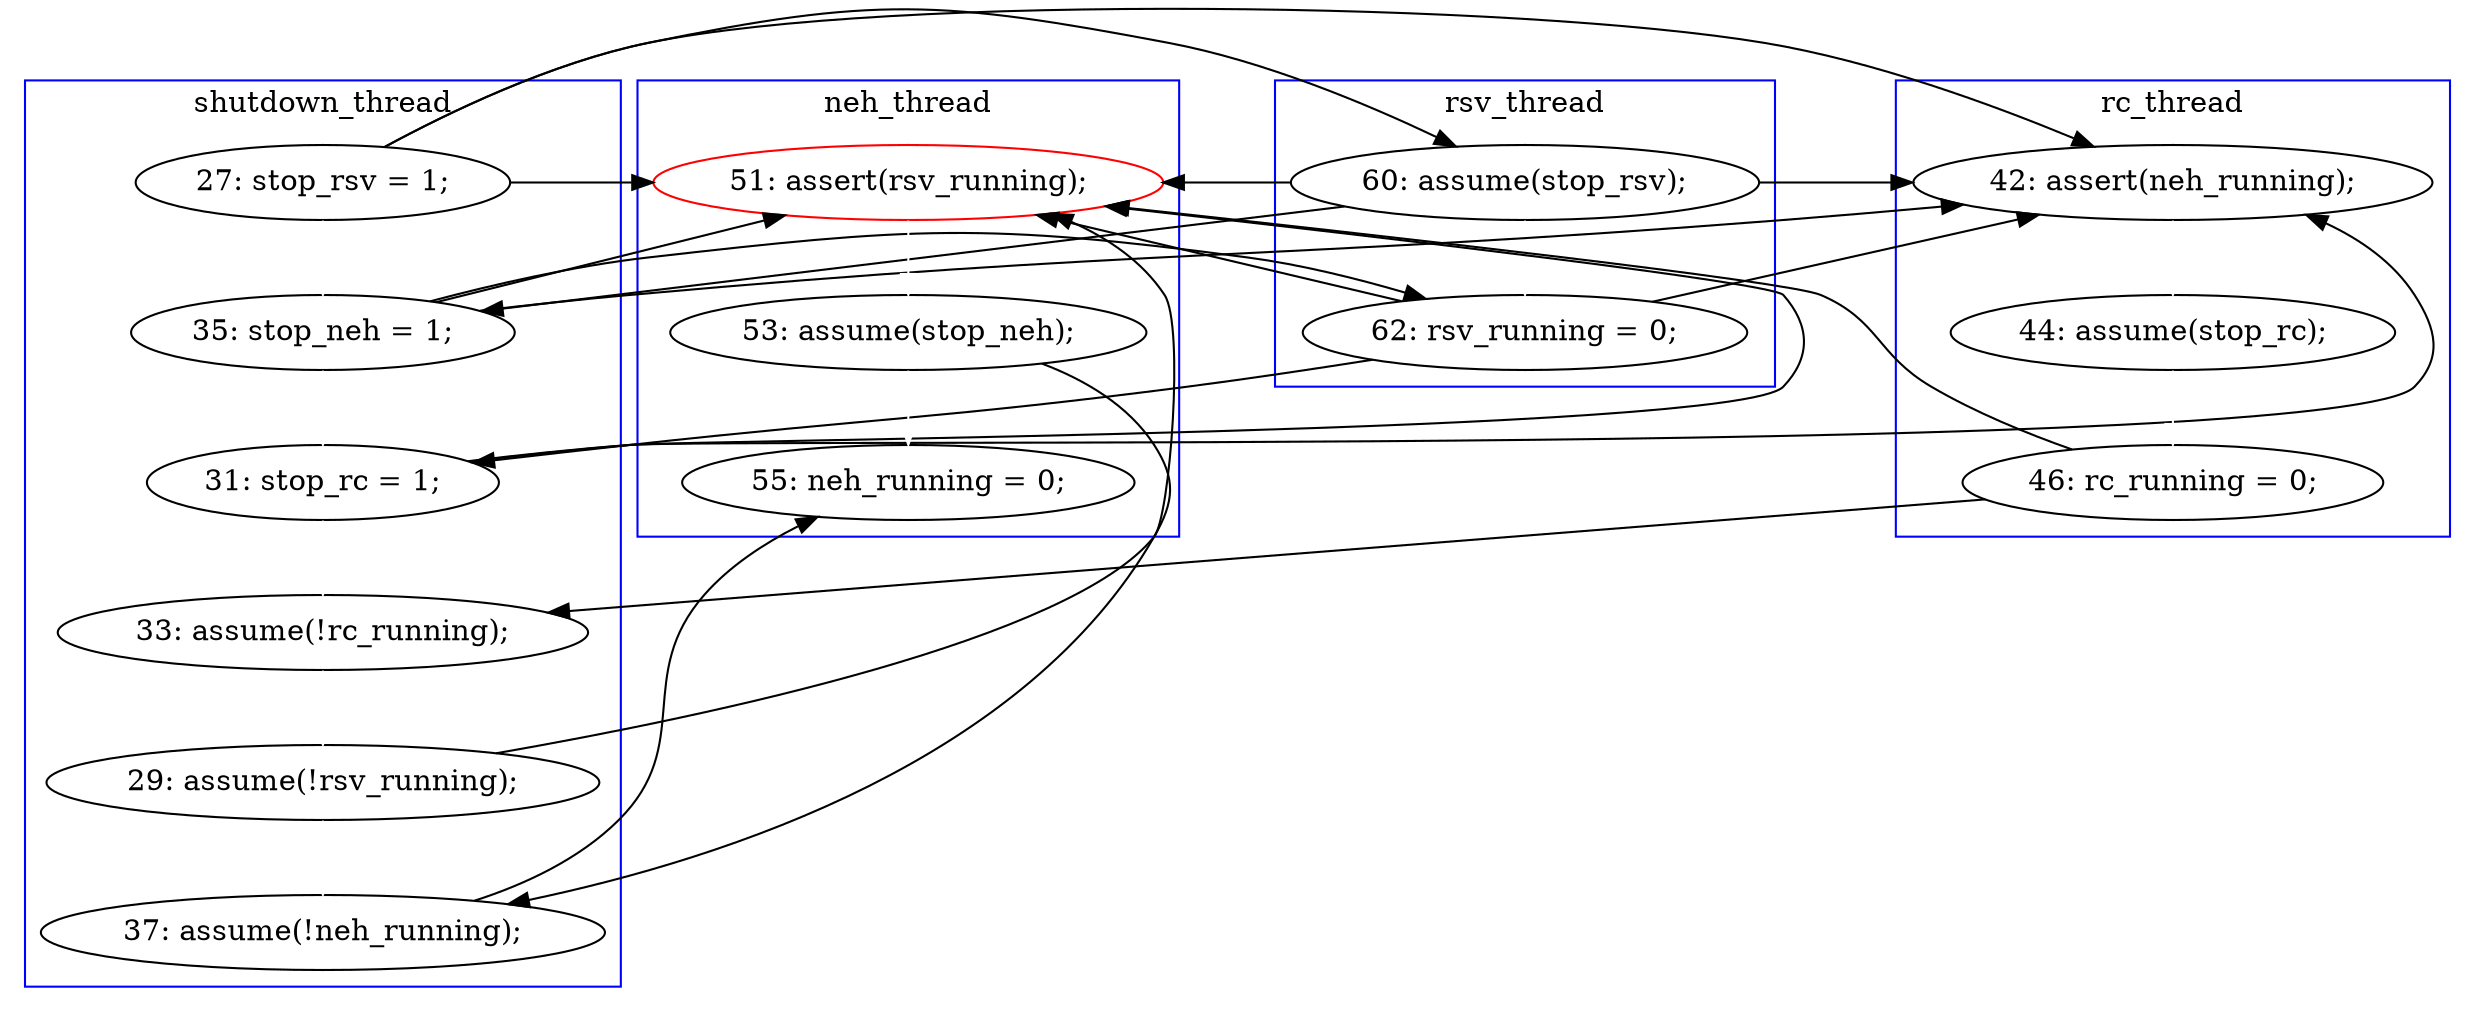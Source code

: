 digraph Counterexample {
	13 -> 15 [color = black, style = solid, constraint = false]
	15 -> 21 [color = black, style = solid, constraint = false]
	25 -> 32 [color = white, style = solid]
	17 -> 21 [color = black, style = solid, constraint = false]
	16 -> 17 [color = black, style = solid, constraint = false]
	24 -> 25 [color = white, style = solid]
	17 -> 19 [color = black, style = solid, constraint = false]
	31 -> 36 [color = white, style = solid]
	16 -> 21 [color = black, style = solid, constraint = false]
	15 -> 16 [color = black, style = solid, constraint = false]
	30 -> 31 [color = white, style = solid]
	19 -> 30 [color = black, style = solid, constraint = false]
	16 -> 30 [color = black, style = solid, constraint = false]
	16 -> 19 [color = white, style = solid]
	13 -> 16 [color = white, style = solid]
	13 -> 21 [color = black, style = solid, constraint = false]
	23 -> 24 [color = black, style = solid, constraint = false]
	22 -> 23 [color = white, style = solid]
	21 -> 22 [color = white, style = solid]
	23 -> 30 [color = black, style = solid, constraint = false]
	17 -> 30 [color = black, style = solid, constraint = false]
	13 -> 30 [color = black, style = solid, constraint = false]
	15 -> 17 [color = white, style = solid]
	32 -> 36 [color = black, style = solid, constraint = false]
	15 -> 30 [color = black, style = solid, constraint = false]
	25 -> 30 [color = black, style = solid, constraint = false]
	19 -> 21 [color = black, style = solid, constraint = false]
	31 -> 32 [color = black, style = solid, constraint = false]
	19 -> 24 [color = white, style = solid]
	subgraph cluster2 {
		label = rc_thread
		color = blue
		22  [label = "44: assume(stop_rc);"]
		21  [label = "42: assert(neh_running);"]
		23  [label = "46: rc_running = 0;"]
	}
	subgraph cluster3 {
		label = neh_thread
		color = blue
		36  [label = "55: neh_running = 0;"]
		30  [label = "51: assert(rsv_running);", color = red]
		31  [label = "53: assume(stop_neh);"]
	}
	subgraph cluster1 {
		label = shutdown_thread
		color = blue
		16  [label = "35: stop_neh = 1;"]
		24  [label = "33: assume(!rc_running);"]
		13  [label = "27: stop_rsv = 1;"]
		19  [label = "31: stop_rc = 1;"]
		25  [label = "29: assume(!rsv_running);"]
		32  [label = "37: assume(!neh_running);"]
	}
	subgraph cluster4 {
		label = rsv_thread
		color = blue
		17  [label = "62: rsv_running = 0;"]
		15  [label = "60: assume(stop_rsv);"]
	}
}